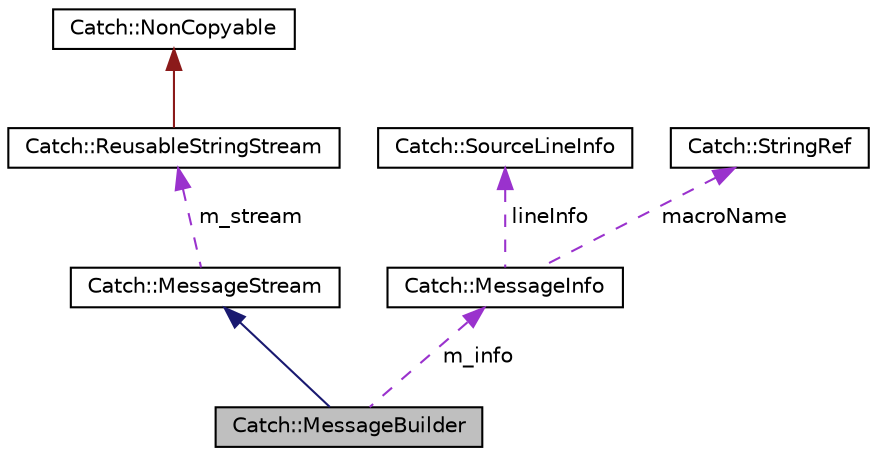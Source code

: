 digraph "Catch::MessageBuilder"
{
 // LATEX_PDF_SIZE
  edge [fontname="Helvetica",fontsize="10",labelfontname="Helvetica",labelfontsize="10"];
  node [fontname="Helvetica",fontsize="10",shape=record];
  Node1 [label="Catch::MessageBuilder",height=0.2,width=0.4,color="black", fillcolor="grey75", style="filled", fontcolor="black",tooltip=" "];
  Node2 -> Node1 [dir="back",color="midnightblue",fontsize="10",style="solid",fontname="Helvetica"];
  Node2 [label="Catch::MessageStream",height=0.2,width=0.4,color="black", fillcolor="white", style="filled",URL="$structCatch_1_1MessageStream.html",tooltip=" "];
  Node3 -> Node2 [dir="back",color="darkorchid3",fontsize="10",style="dashed",label=" m_stream" ,fontname="Helvetica"];
  Node3 [label="Catch::ReusableStringStream",height=0.2,width=0.4,color="black", fillcolor="white", style="filled",URL="$classCatch_1_1ReusableStringStream.html",tooltip=" "];
  Node4 -> Node3 [dir="back",color="firebrick4",fontsize="10",style="solid",fontname="Helvetica"];
  Node4 [label="Catch::NonCopyable",height=0.2,width=0.4,color="black", fillcolor="white", style="filled",URL="$classCatch_1_1NonCopyable.html",tooltip=" "];
  Node5 -> Node1 [dir="back",color="darkorchid3",fontsize="10",style="dashed",label=" m_info" ,fontname="Helvetica"];
  Node5 [label="Catch::MessageInfo",height=0.2,width=0.4,color="black", fillcolor="white", style="filled",URL="$structCatch_1_1MessageInfo.html",tooltip=" "];
  Node6 -> Node5 [dir="back",color="darkorchid3",fontsize="10",style="dashed",label=" lineInfo" ,fontname="Helvetica"];
  Node6 [label="Catch::SourceLineInfo",height=0.2,width=0.4,color="black", fillcolor="white", style="filled",URL="$structCatch_1_1SourceLineInfo.html",tooltip=" "];
  Node7 -> Node5 [dir="back",color="darkorchid3",fontsize="10",style="dashed",label=" macroName" ,fontname="Helvetica"];
  Node7 [label="Catch::StringRef",height=0.2,width=0.4,color="black", fillcolor="white", style="filled",URL="$classCatch_1_1StringRef.html",tooltip=" "];
}
